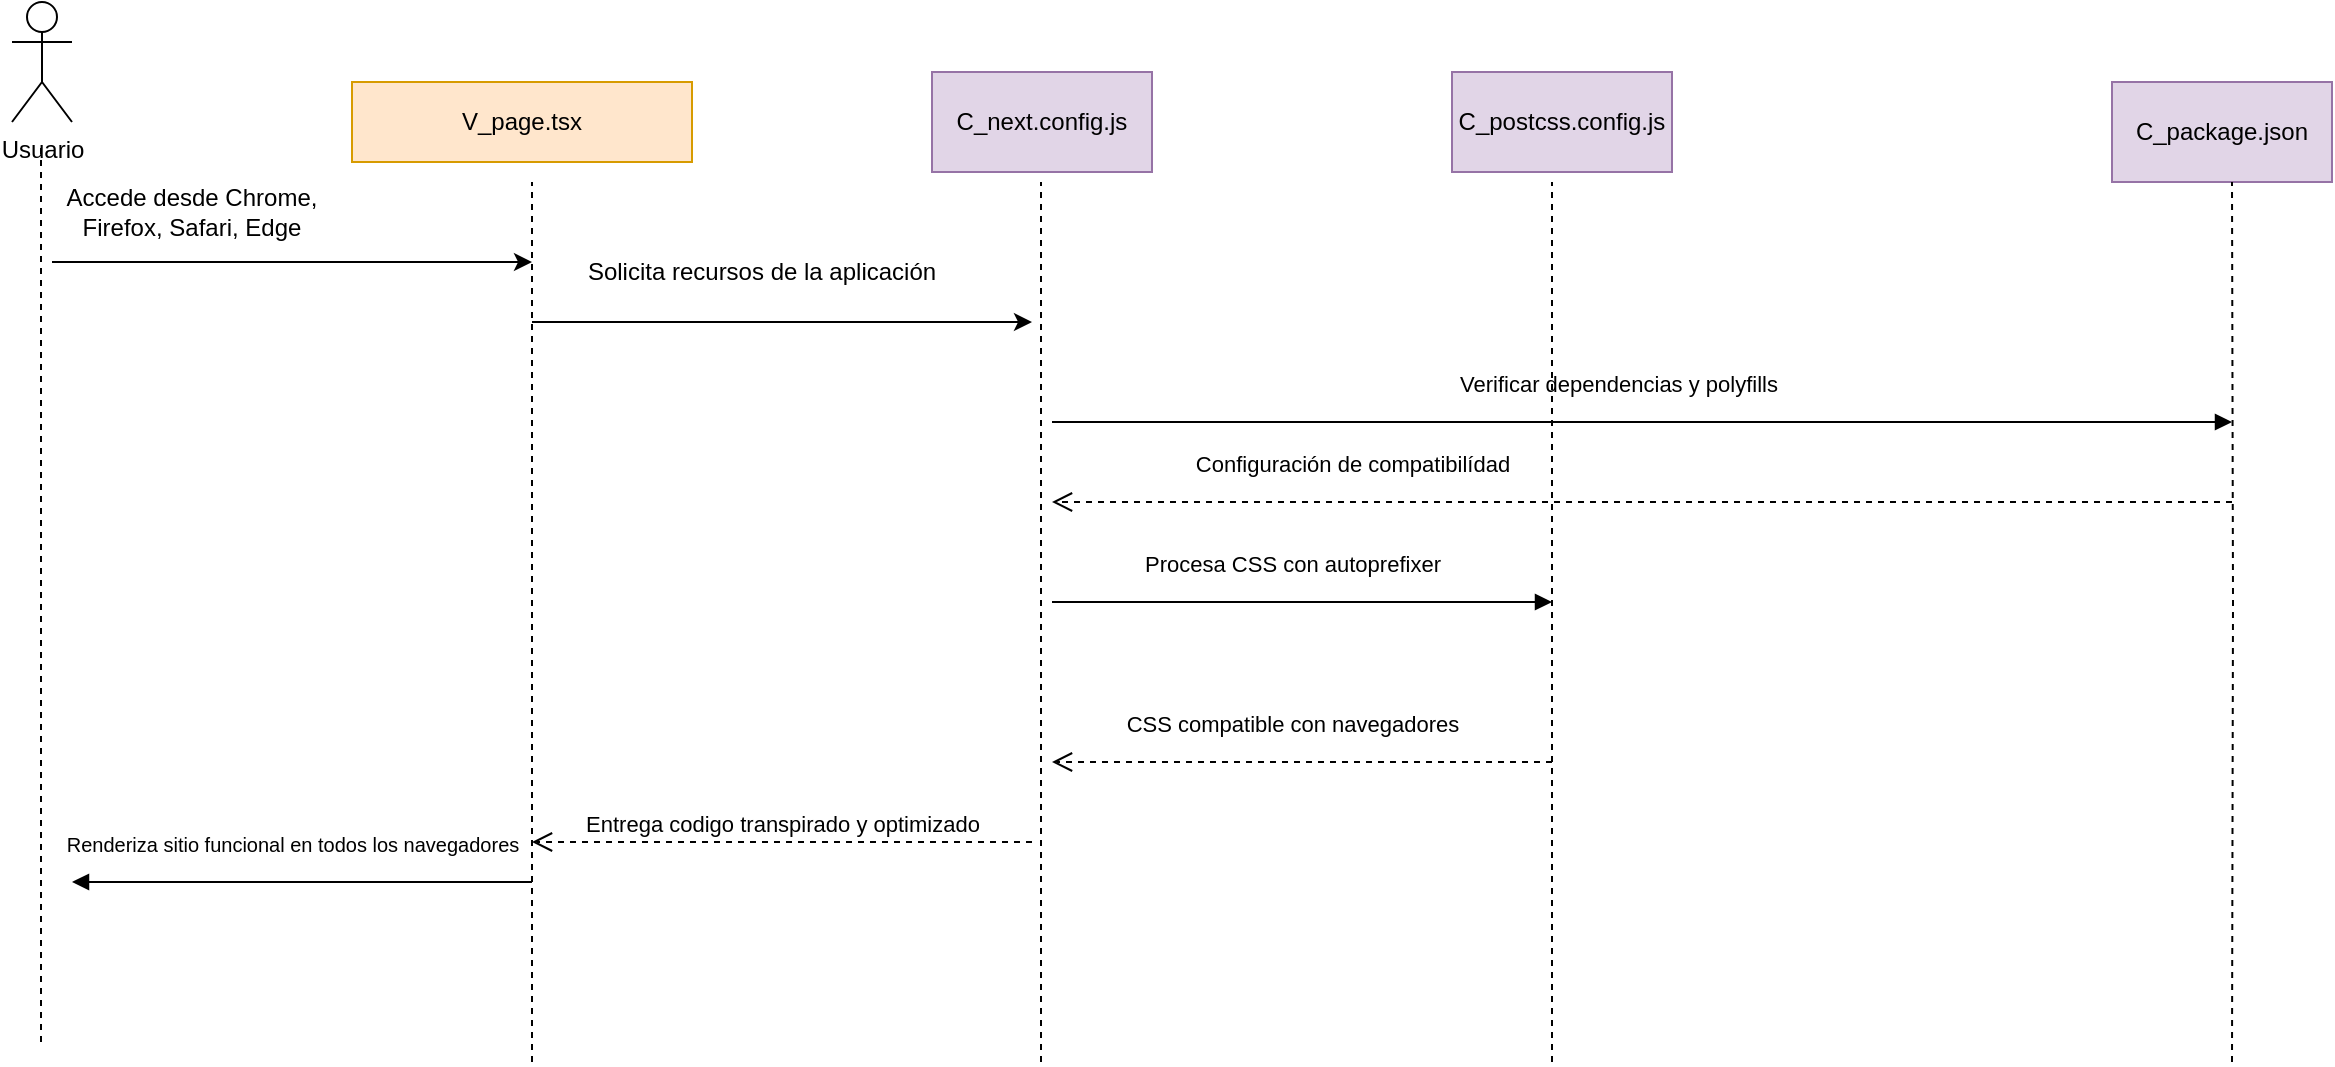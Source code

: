 <mxfile version="28.2.5">
  <diagram name="Página-1" id="RRuiduByvatcP--OMOVl">
    <mxGraphModel grid="1" page="1" gridSize="10" guides="1" tooltips="1" connect="1" arrows="1" fold="1" pageScale="1" pageWidth="827" pageHeight="1169" math="0" shadow="0">
      <root>
        <mxCell id="0" />
        <mxCell id="1" parent="0" />
        <mxCell id="KfJMio6LDRKn7spC-LCr-1" value="Usuario" style="shape=umlActor;verticalLabelPosition=bottom;verticalAlign=top;html=1;labelPosition=center;align=center;" vertex="1" parent="1">
          <mxGeometry x="40" y="40" width="30" height="60" as="geometry" />
        </mxCell>
        <mxCell id="KfJMio6LDRKn7spC-LCr-2" value="" style="endArrow=none;dashed=1;html=1;rounded=0;" edge="1" parent="1">
          <mxGeometry width="50" height="50" relative="1" as="geometry">
            <mxPoint x="54.5" y="560" as="sourcePoint" />
            <mxPoint x="54.5" y="110" as="targetPoint" />
          </mxGeometry>
        </mxCell>
        <mxCell id="KfJMio6LDRKn7spC-LCr-3" value="" style="endArrow=classic;html=1;rounded=0;" edge="1" parent="1">
          <mxGeometry width="50" height="50" relative="1" as="geometry">
            <mxPoint x="60" y="170" as="sourcePoint" />
            <mxPoint x="300" y="170" as="targetPoint" />
          </mxGeometry>
        </mxCell>
        <mxCell id="KfJMio6LDRKn7spC-LCr-4" value="Accede desde Chrome, Firefox, Safari, Edge" style="text;html=1;align=center;verticalAlign=middle;whiteSpace=wrap;rounded=0;" vertex="1" parent="1">
          <mxGeometry x="60" y="130" width="140" height="30" as="geometry" />
        </mxCell>
        <mxCell id="KfJMio6LDRKn7spC-LCr-5" value="&lt;font style=&quot;font-size: 10px;&quot;&gt;Renderiza sitio funcional en todos los navegadores&lt;/font&gt;" style="html=1;verticalAlign=bottom;endArrow=block;curved=0;rounded=0;" edge="1" parent="1">
          <mxGeometry x="0.043" y="-10" width="80" relative="1" as="geometry">
            <mxPoint x="300" y="480" as="sourcePoint" />
            <mxPoint x="70" y="480" as="targetPoint" />
            <mxPoint as="offset" />
          </mxGeometry>
        </mxCell>
        <mxCell id="KfJMio6LDRKn7spC-LCr-6" value="" style="endArrow=none;dashed=1;html=1;rounded=0;entryX=0.5;entryY=1;entryDx=0;entryDy=0;" edge="1" parent="1">
          <mxGeometry width="50" height="50" relative="1" as="geometry">
            <mxPoint x="300" y="570" as="sourcePoint" />
            <mxPoint x="300" y="130" as="targetPoint" />
          </mxGeometry>
        </mxCell>
        <mxCell id="KfJMio6LDRKn7spC-LCr-7" value="V_page.tsx" style="html=1;whiteSpace=wrap;fillColor=#ffe6cc;strokeColor=#d79b00;" vertex="1" parent="1">
          <mxGeometry x="210" y="80" width="170" height="40" as="geometry" />
        </mxCell>
        <mxCell id="KfJMio6LDRKn7spC-LCr-8" value="" style="endArrow=classic;html=1;rounded=0;" edge="1" parent="1">
          <mxGeometry width="50" height="50" relative="1" as="geometry">
            <mxPoint x="300" y="200" as="sourcePoint" />
            <mxPoint x="550" y="200" as="targetPoint" />
          </mxGeometry>
        </mxCell>
        <mxCell id="KfJMio6LDRKn7spC-LCr-9" value="Solicita recursos de la aplicación" style="text;html=1;align=center;verticalAlign=middle;whiteSpace=wrap;rounded=0;" vertex="1" parent="1">
          <mxGeometry x="320" y="160" width="190" height="30" as="geometry" />
        </mxCell>
        <mxCell id="KfJMio6LDRKn7spC-LCr-11" value="" style="endArrow=none;dashed=1;html=1;rounded=0;entryX=0.5;entryY=1;entryDx=0;entryDy=0;" edge="1" parent="1">
          <mxGeometry width="50" height="50" relative="1" as="geometry">
            <mxPoint x="554.5" y="570" as="sourcePoint" />
            <mxPoint x="554.5" y="130" as="targetPoint" />
          </mxGeometry>
        </mxCell>
        <mxCell id="KfJMio6LDRKn7spC-LCr-12" value="Verificar dependencias y polyfills" style="html=1;verticalAlign=bottom;endArrow=block;curved=0;rounded=0;" edge="1" parent="1">
          <mxGeometry x="-0.04" y="10" width="80" relative="1" as="geometry">
            <mxPoint x="560" y="250" as="sourcePoint" />
            <mxPoint x="1150" y="250" as="targetPoint" />
            <mxPoint as="offset" />
          </mxGeometry>
        </mxCell>
        <mxCell id="KfJMio6LDRKn7spC-LCr-13" value="" style="endArrow=none;dashed=1;html=1;rounded=0;entryX=0.5;entryY=1;entryDx=0;entryDy=0;" edge="1" parent="1">
          <mxGeometry width="50" height="50" relative="1" as="geometry">
            <mxPoint x="810" y="570" as="sourcePoint" />
            <mxPoint x="810" y="130" as="targetPoint" />
          </mxGeometry>
        </mxCell>
        <mxCell id="KfJMio6LDRKn7spC-LCr-14" value="C_package.json" style="html=1;whiteSpace=wrap;fillColor=#e1d5e7;strokeColor=#9673a6;" vertex="1" parent="1">
          <mxGeometry x="1090" y="80" width="110" height="50" as="geometry" />
        </mxCell>
        <mxCell id="KfJMio6LDRKn7spC-LCr-15" value="" style="endArrow=none;dashed=1;html=1;rounded=0;entryX=0.5;entryY=1;entryDx=0;entryDy=0;" edge="1" parent="1">
          <mxGeometry width="50" height="50" relative="1" as="geometry">
            <mxPoint x="1150" y="570" as="sourcePoint" />
            <mxPoint x="1150" y="130" as="targetPoint" />
            <Array as="points">
              <mxPoint x="1150.5" y="340" />
            </Array>
          </mxGeometry>
        </mxCell>
        <mxCell id="KfJMio6LDRKn7spC-LCr-17" value="Entrega codigo transpirado y optimizado" style="html=1;verticalAlign=bottom;endArrow=open;dashed=1;endSize=8;curved=0;rounded=0;" edge="1" parent="1">
          <mxGeometry relative="1" as="geometry">
            <mxPoint x="550" y="460" as="sourcePoint" />
            <mxPoint x="300" y="460" as="targetPoint" />
            <mxPoint as="offset" />
          </mxGeometry>
        </mxCell>
        <mxCell id="KfJMio6LDRKn7spC-LCr-19" value="C_next.config.js" style="html=1;whiteSpace=wrap;fillColor=#e1d5e7;strokeColor=#9673a6;" vertex="1" parent="1">
          <mxGeometry x="500" y="75" width="110" height="50" as="geometry" />
        </mxCell>
        <mxCell id="KfJMio6LDRKn7spC-LCr-20" value="C_postcss.config.js" style="html=1;whiteSpace=wrap;fillColor=#e1d5e7;strokeColor=#9673a6;" vertex="1" parent="1">
          <mxGeometry x="760" y="75" width="110" height="50" as="geometry" />
        </mxCell>
        <mxCell id="KfJMio6LDRKn7spC-LCr-22" value="Configuración de compatibilídad" style="html=1;verticalAlign=bottom;endArrow=open;dashed=1;endSize=8;curved=0;rounded=0;" edge="1" parent="1">
          <mxGeometry x="0.491" y="-10" relative="1" as="geometry">
            <mxPoint x="1150" y="290" as="sourcePoint" />
            <mxPoint x="560" y="290" as="targetPoint" />
            <mxPoint as="offset" />
          </mxGeometry>
        </mxCell>
        <mxCell id="KfJMio6LDRKn7spC-LCr-24" value="Procesa CSS con autoprefixer" style="html=1;verticalAlign=bottom;endArrow=block;curved=0;rounded=0;" edge="1" parent="1">
          <mxGeometry x="-0.04" y="10" width="80" relative="1" as="geometry">
            <mxPoint x="560" y="340" as="sourcePoint" />
            <mxPoint x="810" y="340" as="targetPoint" />
            <mxPoint as="offset" />
          </mxGeometry>
        </mxCell>
        <mxCell id="KfJMio6LDRKn7spC-LCr-25" value="CSS compatible con navegadores" style="html=1;verticalAlign=bottom;endArrow=open;dashed=1;endSize=8;curved=0;rounded=0;" edge="1" parent="1">
          <mxGeometry x="0.04" y="-10" relative="1" as="geometry">
            <mxPoint x="810" y="420" as="sourcePoint" />
            <mxPoint x="560" y="420" as="targetPoint" />
            <mxPoint as="offset" />
          </mxGeometry>
        </mxCell>
      </root>
    </mxGraphModel>
  </diagram>
</mxfile>
